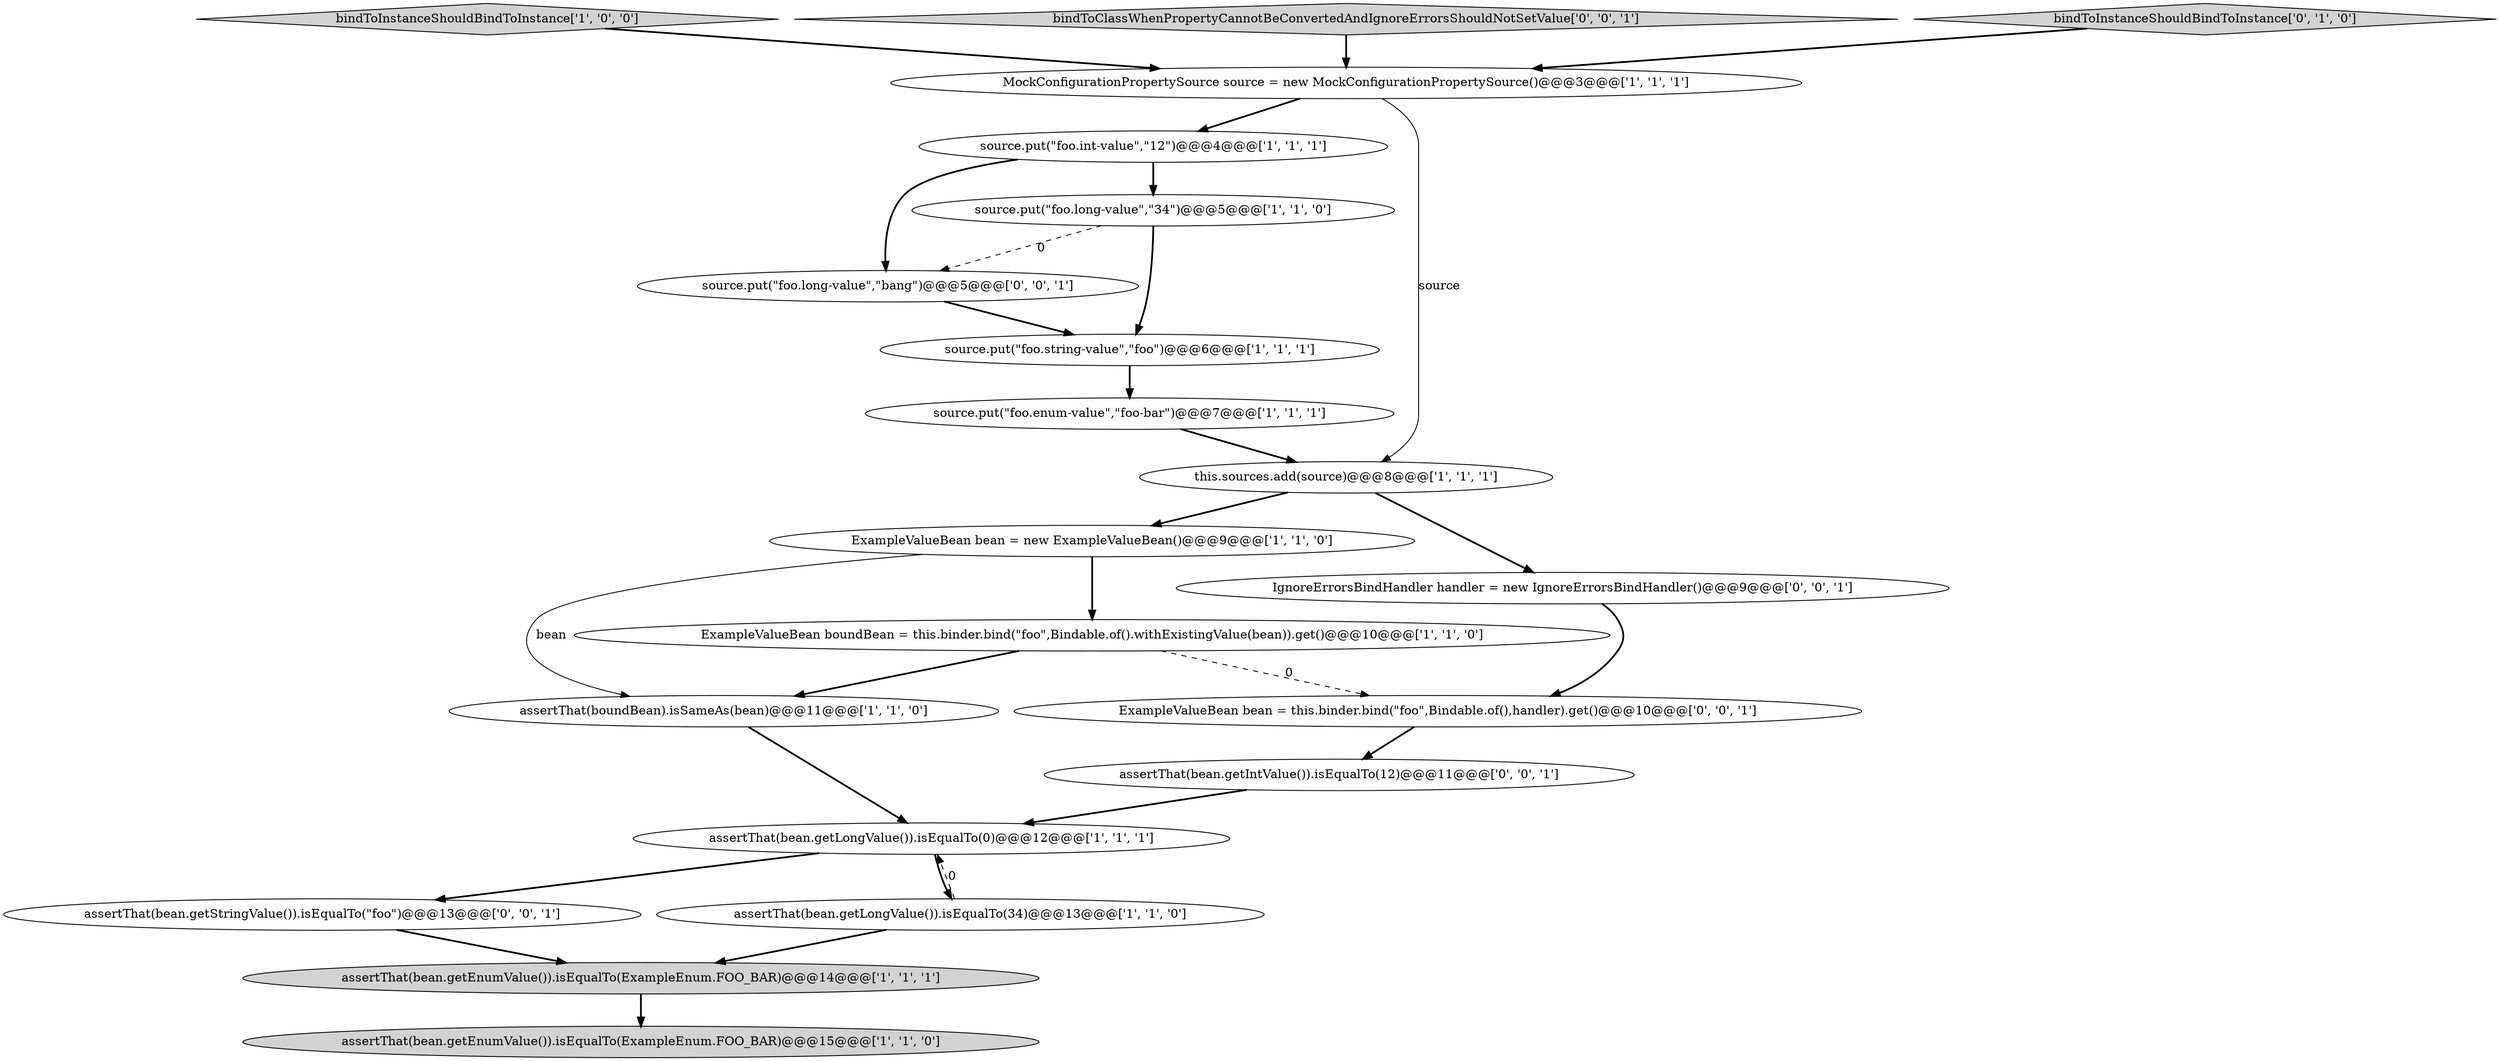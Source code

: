digraph {
6 [style = filled, label = "ExampleValueBean bean = new ExampleValueBean()@@@9@@@['1', '1', '0']", fillcolor = white, shape = ellipse image = "AAA0AAABBB1BBB"];
1 [style = filled, label = "source.put(\"foo.int-value\",\"12\")@@@4@@@['1', '1', '1']", fillcolor = white, shape = ellipse image = "AAA0AAABBB1BBB"];
7 [style = filled, label = "assertThat(bean.getLongValue()).isEqualTo(0)@@@12@@@['1', '1', '1']", fillcolor = white, shape = ellipse image = "AAA0AAABBB1BBB"];
12 [style = filled, label = "MockConfigurationPropertySource source = new MockConfigurationPropertySource()@@@3@@@['1', '1', '1']", fillcolor = white, shape = ellipse image = "AAA0AAABBB1BBB"];
5 [style = filled, label = "assertThat(boundBean).isSameAs(bean)@@@11@@@['1', '1', '0']", fillcolor = white, shape = ellipse image = "AAA0AAABBB1BBB"];
2 [style = filled, label = "assertThat(bean.getEnumValue()).isEqualTo(ExampleEnum.FOO_BAR)@@@15@@@['1', '1', '0']", fillcolor = lightgray, shape = ellipse image = "AAA0AAABBB1BBB"];
18 [style = filled, label = "IgnoreErrorsBindHandler handler = new IgnoreErrorsBindHandler()@@@9@@@['0', '0', '1']", fillcolor = white, shape = ellipse image = "AAA0AAABBB3BBB"];
20 [style = filled, label = "ExampleValueBean bean = this.binder.bind(\"foo\",Bindable.of(),handler).get()@@@10@@@['0', '0', '1']", fillcolor = white, shape = ellipse image = "AAA0AAABBB3BBB"];
10 [style = filled, label = "this.sources.add(source)@@@8@@@['1', '1', '1']", fillcolor = white, shape = ellipse image = "AAA0AAABBB1BBB"];
16 [style = filled, label = "source.put(\"foo.long-value\",\"bang\")@@@5@@@['0', '0', '1']", fillcolor = white, shape = ellipse image = "AAA0AAABBB3BBB"];
13 [style = filled, label = "bindToInstanceShouldBindToInstance['1', '0', '0']", fillcolor = lightgray, shape = diamond image = "AAA0AAABBB1BBB"];
8 [style = filled, label = "ExampleValueBean boundBean = this.binder.bind(\"foo\",Bindable.of().withExistingValue(bean)).get()@@@10@@@['1', '1', '0']", fillcolor = white, shape = ellipse image = "AAA0AAABBB1BBB"];
15 [style = filled, label = "assertThat(bean.getStringValue()).isEqualTo(\"foo\")@@@13@@@['0', '0', '1']", fillcolor = white, shape = ellipse image = "AAA0AAABBB3BBB"];
17 [style = filled, label = "bindToClassWhenPropertyCannotBeConvertedAndIgnoreErrorsShouldNotSetValue['0', '0', '1']", fillcolor = lightgray, shape = diamond image = "AAA0AAABBB3BBB"];
14 [style = filled, label = "bindToInstanceShouldBindToInstance['0', '1', '0']", fillcolor = lightgray, shape = diamond image = "AAA0AAABBB2BBB"];
19 [style = filled, label = "assertThat(bean.getIntValue()).isEqualTo(12)@@@11@@@['0', '0', '1']", fillcolor = white, shape = ellipse image = "AAA0AAABBB3BBB"];
0 [style = filled, label = "assertThat(bean.getLongValue()).isEqualTo(34)@@@13@@@['1', '1', '0']", fillcolor = white, shape = ellipse image = "AAA0AAABBB1BBB"];
3 [style = filled, label = "source.put(\"foo.enum-value\",\"foo-bar\")@@@7@@@['1', '1', '1']", fillcolor = white, shape = ellipse image = "AAA0AAABBB1BBB"];
4 [style = filled, label = "source.put(\"foo.string-value\",\"foo\")@@@6@@@['1', '1', '1']", fillcolor = white, shape = ellipse image = "AAA0AAABBB1BBB"];
9 [style = filled, label = "assertThat(bean.getEnumValue()).isEqualTo(ExampleEnum.FOO_BAR)@@@14@@@['1', '1', '1']", fillcolor = lightgray, shape = ellipse image = "AAA0AAABBB1BBB"];
11 [style = filled, label = "source.put(\"foo.long-value\",\"34\")@@@5@@@['1', '1', '0']", fillcolor = white, shape = ellipse image = "AAA0AAABBB1BBB"];
10->18 [style = bold, label=""];
4->3 [style = bold, label=""];
0->9 [style = bold, label=""];
12->10 [style = solid, label="source"];
9->2 [style = bold, label=""];
11->16 [style = dashed, label="0"];
11->4 [style = bold, label=""];
8->20 [style = dashed, label="0"];
7->0 [style = bold, label=""];
6->5 [style = solid, label="bean"];
12->1 [style = bold, label=""];
10->6 [style = bold, label=""];
1->11 [style = bold, label=""];
3->10 [style = bold, label=""];
18->20 [style = bold, label=""];
17->12 [style = bold, label=""];
13->12 [style = bold, label=""];
8->5 [style = bold, label=""];
1->16 [style = bold, label=""];
15->9 [style = bold, label=""];
14->12 [style = bold, label=""];
6->8 [style = bold, label=""];
5->7 [style = bold, label=""];
7->15 [style = bold, label=""];
16->4 [style = bold, label=""];
20->19 [style = bold, label=""];
0->7 [style = dashed, label="0"];
19->7 [style = bold, label=""];
}
